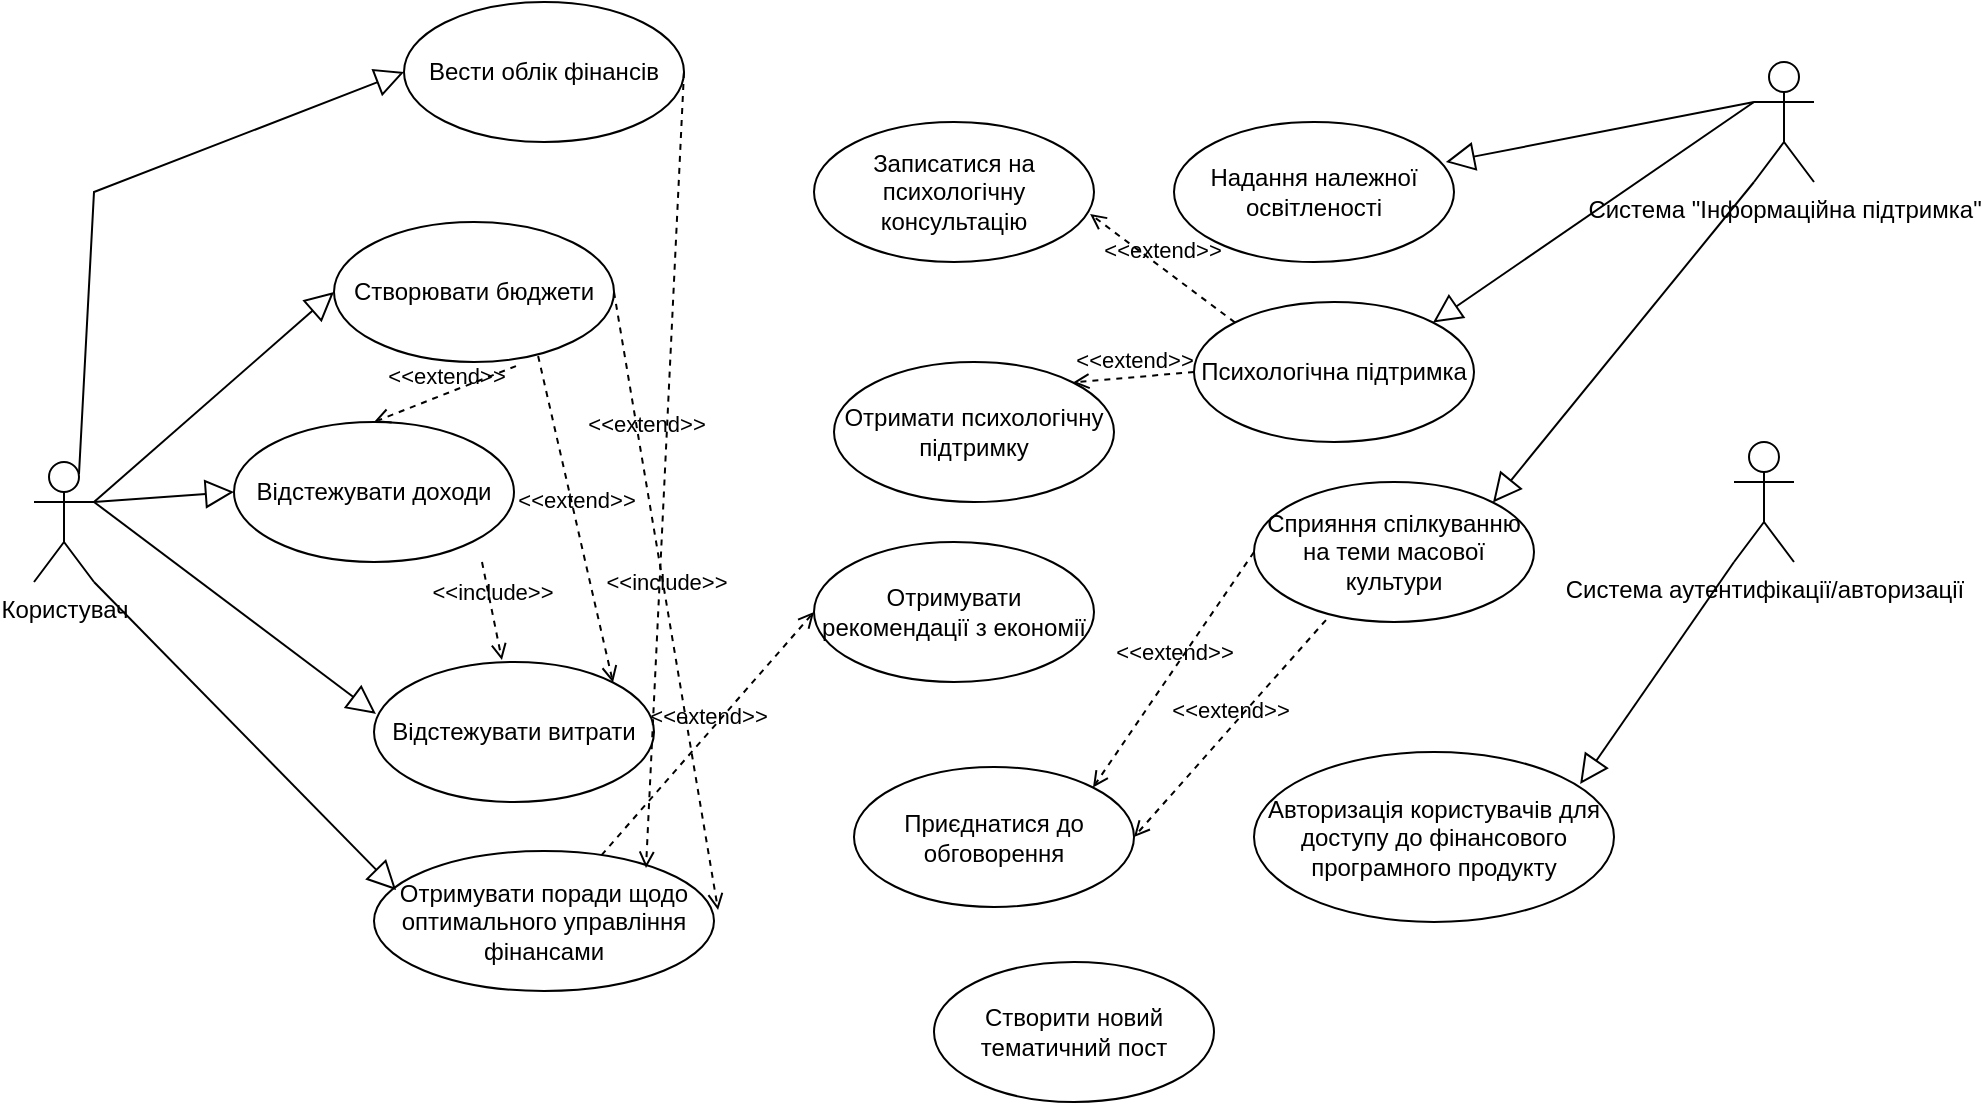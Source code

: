 <mxfile version="21.8.2" type="device">
  <diagram id="uHBDsyaV1fzHR2AeiQ1S" name="Страница — 1">
    <mxGraphModel dx="1426" dy="793" grid="1" gridSize="10" guides="1" tooltips="1" connect="1" arrows="1" fold="1" page="1" pageScale="1" pageWidth="827" pageHeight="1169" math="0" shadow="0">
      <root>
        <mxCell id="0" />
        <mxCell id="1" parent="0" />
        <mxCell id="850Aun4smcUS9TqjMppd-2" value="Система &quot;Інформаційна підтримка&quot;" style="shape=umlActor;verticalLabelPosition=bottom;verticalAlign=top;html=1;outlineConnect=0;" parent="1" vertex="1">
          <mxGeometry x="910" y="120" width="30" height="60" as="geometry" />
        </mxCell>
        <mxCell id="850Aun4smcUS9TqjMppd-3" value="Користувач" style="shape=umlActor;verticalLabelPosition=bottom;verticalAlign=top;html=1;outlineConnect=0;" parent="1" vertex="1">
          <mxGeometry x="50" y="320" width="30" height="60" as="geometry" />
        </mxCell>
        <mxCell id="850Aun4smcUS9TqjMppd-6" value="Система аутентифікації/авторизації" style="shape=umlActor;verticalLabelPosition=bottom;verticalAlign=top;html=1;outlineConnect=0;" parent="1" vertex="1">
          <mxGeometry x="900" y="310" width="30" height="60" as="geometry" />
        </mxCell>
        <mxCell id="850Aun4smcUS9TqjMppd-10" value="Вести облік фінансів" style="ellipse;whiteSpace=wrap;html=1;" parent="1" vertex="1">
          <mxGeometry x="235" y="90" width="140" height="70" as="geometry" />
        </mxCell>
        <mxCell id="850Aun4smcUS9TqjMppd-11" value="Психологічна підтримка" style="ellipse;whiteSpace=wrap;html=1;" parent="1" vertex="1">
          <mxGeometry x="630" y="240" width="140" height="70" as="geometry" />
        </mxCell>
        <mxCell id="850Aun4smcUS9TqjMppd-12" value="Надання належної освітленості" style="ellipse;whiteSpace=wrap;html=1;" parent="1" vertex="1">
          <mxGeometry x="620" y="150" width="140" height="70" as="geometry" />
        </mxCell>
        <mxCell id="850Aun4smcUS9TqjMppd-13" value="Отримувати поради щодо оптимального управління фінансами" style="ellipse;whiteSpace=wrap;html=1;" parent="1" vertex="1">
          <mxGeometry x="220" y="514.5" width="170" height="70" as="geometry" />
        </mxCell>
        <mxCell id="850Aun4smcUS9TqjMppd-14" value="Відстежувати витрати" style="ellipse;whiteSpace=wrap;html=1;" parent="1" vertex="1">
          <mxGeometry x="220" y="420" width="140" height="70" as="geometry" />
        </mxCell>
        <mxCell id="850Aun4smcUS9TqjMppd-15" value="Відстежувати доходи" style="ellipse;whiteSpace=wrap;html=1;" parent="1" vertex="1">
          <mxGeometry x="150" y="300" width="140" height="70" as="geometry" />
        </mxCell>
        <mxCell id="850Aun4smcUS9TqjMppd-16" value="Створювати бюджети" style="ellipse;whiteSpace=wrap;html=1;" parent="1" vertex="1">
          <mxGeometry x="200" y="200" width="140" height="70" as="geometry" />
        </mxCell>
        <mxCell id="850Aun4smcUS9TqjMppd-17" value="Авторизація користувачів для доступу до фінансового програмного продукту" style="ellipse;whiteSpace=wrap;html=1;" parent="1" vertex="1">
          <mxGeometry x="660" y="465" width="180" height="85" as="geometry" />
        </mxCell>
        <mxCell id="850Aun4smcUS9TqjMppd-18" value="Сприяння спілкуванню на теми масової культури" style="ellipse;whiteSpace=wrap;html=1;" parent="1" vertex="1">
          <mxGeometry x="660" y="330" width="140" height="70" as="geometry" />
        </mxCell>
        <mxCell id="850Aun4smcUS9TqjMppd-20" value="" style="edgeStyle=none;html=1;endArrow=block;endFill=0;endSize=12;verticalAlign=bottom;rounded=0;exitX=0.75;exitY=0.1;exitDx=0;exitDy=0;exitPerimeter=0;entryX=0;entryY=0.5;entryDx=0;entryDy=0;" parent="1" source="850Aun4smcUS9TqjMppd-3" target="850Aun4smcUS9TqjMppd-10" edge="1">
          <mxGeometry width="160" relative="1" as="geometry">
            <mxPoint x="330" y="500" as="sourcePoint" />
            <mxPoint x="490" y="500" as="targetPoint" />
            <Array as="points">
              <mxPoint x="80" y="185" />
            </Array>
          </mxGeometry>
        </mxCell>
        <mxCell id="850Aun4smcUS9TqjMppd-22" value="" style="edgeStyle=none;html=1;endArrow=block;endFill=0;endSize=12;verticalAlign=bottom;rounded=0;exitX=1;exitY=0.333;exitDx=0;exitDy=0;exitPerimeter=0;entryX=0;entryY=0.5;entryDx=0;entryDy=0;" parent="1" source="850Aun4smcUS9TqjMppd-3" target="850Aun4smcUS9TqjMppd-16" edge="1">
          <mxGeometry width="160" relative="1" as="geometry">
            <mxPoint x="330" y="500" as="sourcePoint" />
            <mxPoint x="490" y="500" as="targetPoint" />
          </mxGeometry>
        </mxCell>
        <mxCell id="850Aun4smcUS9TqjMppd-23" value="" style="edgeStyle=none;html=1;endArrow=block;endFill=0;endSize=12;verticalAlign=bottom;rounded=0;exitX=1;exitY=0.333;exitDx=0;exitDy=0;exitPerimeter=0;entryX=0;entryY=0.5;entryDx=0;entryDy=0;" parent="1" source="850Aun4smcUS9TqjMppd-3" target="850Aun4smcUS9TqjMppd-15" edge="1">
          <mxGeometry width="160" relative="1" as="geometry">
            <mxPoint x="330" y="500" as="sourcePoint" />
            <mxPoint x="490" y="500" as="targetPoint" />
          </mxGeometry>
        </mxCell>
        <mxCell id="850Aun4smcUS9TqjMppd-24" value="" style="edgeStyle=none;html=1;endArrow=block;endFill=0;endSize=12;verticalAlign=bottom;rounded=0;exitX=1;exitY=0.333;exitDx=0;exitDy=0;exitPerimeter=0;entryX=0.007;entryY=0.371;entryDx=0;entryDy=0;entryPerimeter=0;" parent="1" source="850Aun4smcUS9TqjMppd-3" target="850Aun4smcUS9TqjMppd-14" edge="1">
          <mxGeometry width="160" relative="1" as="geometry">
            <mxPoint x="330" y="500" as="sourcePoint" />
            <mxPoint x="490" y="500" as="targetPoint" />
          </mxGeometry>
        </mxCell>
        <mxCell id="850Aun4smcUS9TqjMppd-25" value="" style="edgeStyle=none;html=1;endArrow=block;endFill=0;endSize=12;verticalAlign=bottom;rounded=0;exitX=1;exitY=1;exitDx=0;exitDy=0;exitPerimeter=0;entryX=0.065;entryY=0.279;entryDx=0;entryDy=0;entryPerimeter=0;" parent="1" source="850Aun4smcUS9TqjMppd-3" target="850Aun4smcUS9TqjMppd-13" edge="1">
          <mxGeometry width="160" relative="1" as="geometry">
            <mxPoint x="330" y="500" as="sourcePoint" />
            <mxPoint x="490" y="500" as="targetPoint" />
          </mxGeometry>
        </mxCell>
        <mxCell id="850Aun4smcUS9TqjMppd-27" value="" style="edgeStyle=none;html=1;endArrow=block;endFill=0;endSize=12;verticalAlign=bottom;rounded=0;exitX=0;exitY=0.333;exitDx=0;exitDy=0;exitPerimeter=0;entryX=0.971;entryY=0.286;entryDx=0;entryDy=0;entryPerimeter=0;" parent="1" source="850Aun4smcUS9TqjMppd-2" target="850Aun4smcUS9TqjMppd-12" edge="1">
          <mxGeometry width="160" relative="1" as="geometry">
            <mxPoint x="560" y="450" as="sourcePoint" />
            <mxPoint x="720" y="450" as="targetPoint" />
          </mxGeometry>
        </mxCell>
        <mxCell id="850Aun4smcUS9TqjMppd-28" value="" style="edgeStyle=none;html=1;endArrow=block;endFill=0;endSize=12;verticalAlign=bottom;rounded=0;entryX=1;entryY=0;entryDx=0;entryDy=0;" parent="1" target="850Aun4smcUS9TqjMppd-11" edge="1">
          <mxGeometry width="160" relative="1" as="geometry">
            <mxPoint x="910" y="140" as="sourcePoint" />
            <mxPoint x="720" y="450" as="targetPoint" />
          </mxGeometry>
        </mxCell>
        <mxCell id="850Aun4smcUS9TqjMppd-29" value="" style="edgeStyle=none;html=1;endArrow=block;endFill=0;endSize=12;verticalAlign=bottom;rounded=0;entryX=1;entryY=0;entryDx=0;entryDy=0;exitX=0;exitY=1;exitDx=0;exitDy=0;exitPerimeter=0;" parent="1" source="850Aun4smcUS9TqjMppd-2" target="850Aun4smcUS9TqjMppd-18" edge="1">
          <mxGeometry width="160" relative="1" as="geometry">
            <mxPoint x="560" y="450" as="sourcePoint" />
            <mxPoint x="720" y="450" as="targetPoint" />
          </mxGeometry>
        </mxCell>
        <mxCell id="850Aun4smcUS9TqjMppd-30" value="" style="edgeStyle=none;html=1;endArrow=block;endFill=0;endSize=12;verticalAlign=bottom;rounded=0;exitX=0;exitY=1;exitDx=0;exitDy=0;exitPerimeter=0;entryX=0.906;entryY=0.188;entryDx=0;entryDy=0;entryPerimeter=0;" parent="1" source="850Aun4smcUS9TqjMppd-6" target="850Aun4smcUS9TqjMppd-17" edge="1">
          <mxGeometry width="160" relative="1" as="geometry">
            <mxPoint x="560" y="450" as="sourcePoint" />
            <mxPoint x="720" y="450" as="targetPoint" />
          </mxGeometry>
        </mxCell>
        <mxCell id="850Aun4smcUS9TqjMppd-36" value="&amp;lt;&amp;lt;include&amp;gt;&amp;gt;" style="html=1;verticalAlign=bottom;labelBackgroundColor=none;endArrow=open;endFill=0;dashed=1;rounded=0;exitX=1;exitY=0.5;exitDx=0;exitDy=0;entryX=1.012;entryY=0.421;entryDx=0;entryDy=0;entryPerimeter=0;" parent="1" source="850Aun4smcUS9TqjMppd-16" target="850Aun4smcUS9TqjMppd-13" edge="1">
          <mxGeometry width="160" relative="1" as="geometry">
            <mxPoint x="330" y="380" as="sourcePoint" />
            <mxPoint x="490" y="380" as="targetPoint" />
          </mxGeometry>
        </mxCell>
        <mxCell id="e3xICUxBegytRxq1TqQk-2" value="&amp;lt;&amp;lt;include&amp;gt;&amp;gt;" style="html=1;verticalAlign=bottom;labelBackgroundColor=none;endArrow=open;endFill=0;dashed=1;rounded=0;exitX=1;exitY=0.5;exitDx=0;exitDy=0;entryX=0.457;entryY=-0.014;entryDx=0;entryDy=0;entryPerimeter=0;" edge="1" parent="1" target="850Aun4smcUS9TqjMppd-14">
          <mxGeometry width="160" relative="1" as="geometry">
            <mxPoint x="274" y="370" as="sourcePoint" />
            <mxPoint x="286" y="689" as="targetPoint" />
          </mxGeometry>
        </mxCell>
        <mxCell id="e3xICUxBegytRxq1TqQk-3" value="&amp;lt;&amp;lt;extend&amp;gt;&amp;gt;" style="html=1;verticalAlign=bottom;labelBackgroundColor=none;endArrow=open;endFill=0;dashed=1;rounded=0;exitX=1;exitY=0.5;exitDx=0;exitDy=0;entryX=0.8;entryY=0.121;entryDx=0;entryDy=0;entryPerimeter=0;" edge="1" parent="1" source="850Aun4smcUS9TqjMppd-10" target="850Aun4smcUS9TqjMppd-13">
          <mxGeometry x="-0.068" y="-10" width="160" relative="1" as="geometry">
            <mxPoint x="330" y="410" as="sourcePoint" />
            <mxPoint x="490" y="410" as="targetPoint" />
            <mxPoint as="offset" />
          </mxGeometry>
        </mxCell>
        <mxCell id="e3xICUxBegytRxq1TqQk-5" value="&amp;lt;&amp;lt;extend&amp;gt;&amp;gt;" style="html=1;verticalAlign=bottom;labelBackgroundColor=none;endArrow=open;endFill=0;dashed=1;rounded=0;exitX=0.65;exitY=1.029;exitDx=0;exitDy=0;exitPerimeter=0;entryX=0.5;entryY=0;entryDx=0;entryDy=0;" edge="1" parent="1" source="850Aun4smcUS9TqjMppd-16" target="850Aun4smcUS9TqjMppd-15">
          <mxGeometry width="160" relative="1" as="geometry">
            <mxPoint x="330" y="410" as="sourcePoint" />
            <mxPoint x="490" y="410" as="targetPoint" />
          </mxGeometry>
        </mxCell>
        <mxCell id="e3xICUxBegytRxq1TqQk-6" value="&amp;lt;&amp;lt;extend&amp;gt;&amp;gt;" style="html=1;verticalAlign=bottom;labelBackgroundColor=none;endArrow=open;endFill=0;dashed=1;rounded=0;exitX=0.729;exitY=0.957;exitDx=0;exitDy=0;exitPerimeter=0;entryX=1;entryY=0;entryDx=0;entryDy=0;" edge="1" parent="1" source="850Aun4smcUS9TqjMppd-16" target="850Aun4smcUS9TqjMppd-14">
          <mxGeometry width="160" relative="1" as="geometry">
            <mxPoint x="330" y="410" as="sourcePoint" />
            <mxPoint x="490" y="410" as="targetPoint" />
          </mxGeometry>
        </mxCell>
        <mxCell id="e3xICUxBegytRxq1TqQk-7" value="Отримувати рекомендації з економії" style="ellipse;whiteSpace=wrap;html=1;" vertex="1" parent="1">
          <mxGeometry x="440" y="360" width="140" height="70" as="geometry" />
        </mxCell>
        <mxCell id="e3xICUxBegytRxq1TqQk-8" value="Отримати психологічну підтримку" style="ellipse;whiteSpace=wrap;html=1;" vertex="1" parent="1">
          <mxGeometry x="450" y="270" width="140" height="70" as="geometry" />
        </mxCell>
        <mxCell id="e3xICUxBegytRxq1TqQk-9" value="&amp;lt;&amp;lt;extend&amp;gt;&amp;gt;" style="html=1;verticalAlign=bottom;labelBackgroundColor=none;endArrow=open;endFill=0;dashed=1;rounded=0;entryX=0;entryY=0.5;entryDx=0;entryDy=0;" edge="1" parent="1" source="850Aun4smcUS9TqjMppd-13" target="e3xICUxBegytRxq1TqQk-7">
          <mxGeometry width="160" relative="1" as="geometry">
            <mxPoint x="330" y="420" as="sourcePoint" />
            <mxPoint x="490" y="420" as="targetPoint" />
          </mxGeometry>
        </mxCell>
        <mxCell id="e3xICUxBegytRxq1TqQk-10" value="&amp;lt;&amp;lt;extend&amp;gt;&amp;gt;" style="html=1;verticalAlign=bottom;labelBackgroundColor=none;endArrow=open;endFill=0;dashed=1;rounded=0;exitX=0;exitY=0.5;exitDx=0;exitDy=0;entryX=1;entryY=0;entryDx=0;entryDy=0;" edge="1" parent="1" source="850Aun4smcUS9TqjMppd-11" target="e3xICUxBegytRxq1TqQk-8">
          <mxGeometry width="160" relative="1" as="geometry">
            <mxPoint x="330" y="440" as="sourcePoint" />
            <mxPoint x="490" y="440" as="targetPoint" />
          </mxGeometry>
        </mxCell>
        <mxCell id="e3xICUxBegytRxq1TqQk-11" value="Записатися на психологічну консультацію" style="ellipse;whiteSpace=wrap;html=1;" vertex="1" parent="1">
          <mxGeometry x="440" y="150" width="140" height="70" as="geometry" />
        </mxCell>
        <mxCell id="e3xICUxBegytRxq1TqQk-12" value="&amp;lt;&amp;lt;extend&amp;gt;&amp;gt;" style="html=1;verticalAlign=bottom;labelBackgroundColor=none;endArrow=open;endFill=0;dashed=1;rounded=0;exitX=0;exitY=0;exitDx=0;exitDy=0;entryX=0.986;entryY=0.657;entryDx=0;entryDy=0;entryPerimeter=0;" edge="1" parent="1" source="850Aun4smcUS9TqjMppd-11" target="e3xICUxBegytRxq1TqQk-11">
          <mxGeometry width="160" relative="1" as="geometry">
            <mxPoint x="330" y="450" as="sourcePoint" />
            <mxPoint x="490" y="450" as="targetPoint" />
          </mxGeometry>
        </mxCell>
        <mxCell id="e3xICUxBegytRxq1TqQk-14" value="Створити новий тематичний пост" style="ellipse;whiteSpace=wrap;html=1;" vertex="1" parent="1">
          <mxGeometry x="500" y="570" width="140" height="70" as="geometry" />
        </mxCell>
        <mxCell id="e3xICUxBegytRxq1TqQk-15" value="Приєднатися до обговорення" style="ellipse;whiteSpace=wrap;html=1;" vertex="1" parent="1">
          <mxGeometry x="460" y="472.5" width="140" height="70" as="geometry" />
        </mxCell>
        <mxCell id="e3xICUxBegytRxq1TqQk-16" value="&amp;lt;&amp;lt;extend&amp;gt;&amp;gt;" style="html=1;verticalAlign=bottom;labelBackgroundColor=none;endArrow=open;endFill=0;dashed=1;rounded=0;exitX=0.257;exitY=0.986;exitDx=0;exitDy=0;exitPerimeter=0;entryX=1;entryY=0.5;entryDx=0;entryDy=0;" edge="1" parent="1" source="850Aun4smcUS9TqjMppd-18" target="e3xICUxBegytRxq1TqQk-15">
          <mxGeometry width="160" relative="1" as="geometry">
            <mxPoint x="330" y="460" as="sourcePoint" />
            <mxPoint x="490" y="460" as="targetPoint" />
          </mxGeometry>
        </mxCell>
        <mxCell id="e3xICUxBegytRxq1TqQk-17" value="&amp;lt;&amp;lt;extend&amp;gt;&amp;gt;" style="html=1;verticalAlign=bottom;labelBackgroundColor=none;endArrow=open;endFill=0;dashed=1;rounded=0;exitX=0;exitY=0.5;exitDx=0;exitDy=0;entryX=1;entryY=0;entryDx=0;entryDy=0;" edge="1" parent="1" source="850Aun4smcUS9TqjMppd-18" target="e3xICUxBegytRxq1TqQk-15">
          <mxGeometry width="160" relative="1" as="geometry">
            <mxPoint x="330" y="460" as="sourcePoint" />
            <mxPoint x="490" y="460" as="targetPoint" />
          </mxGeometry>
        </mxCell>
      </root>
    </mxGraphModel>
  </diagram>
</mxfile>
